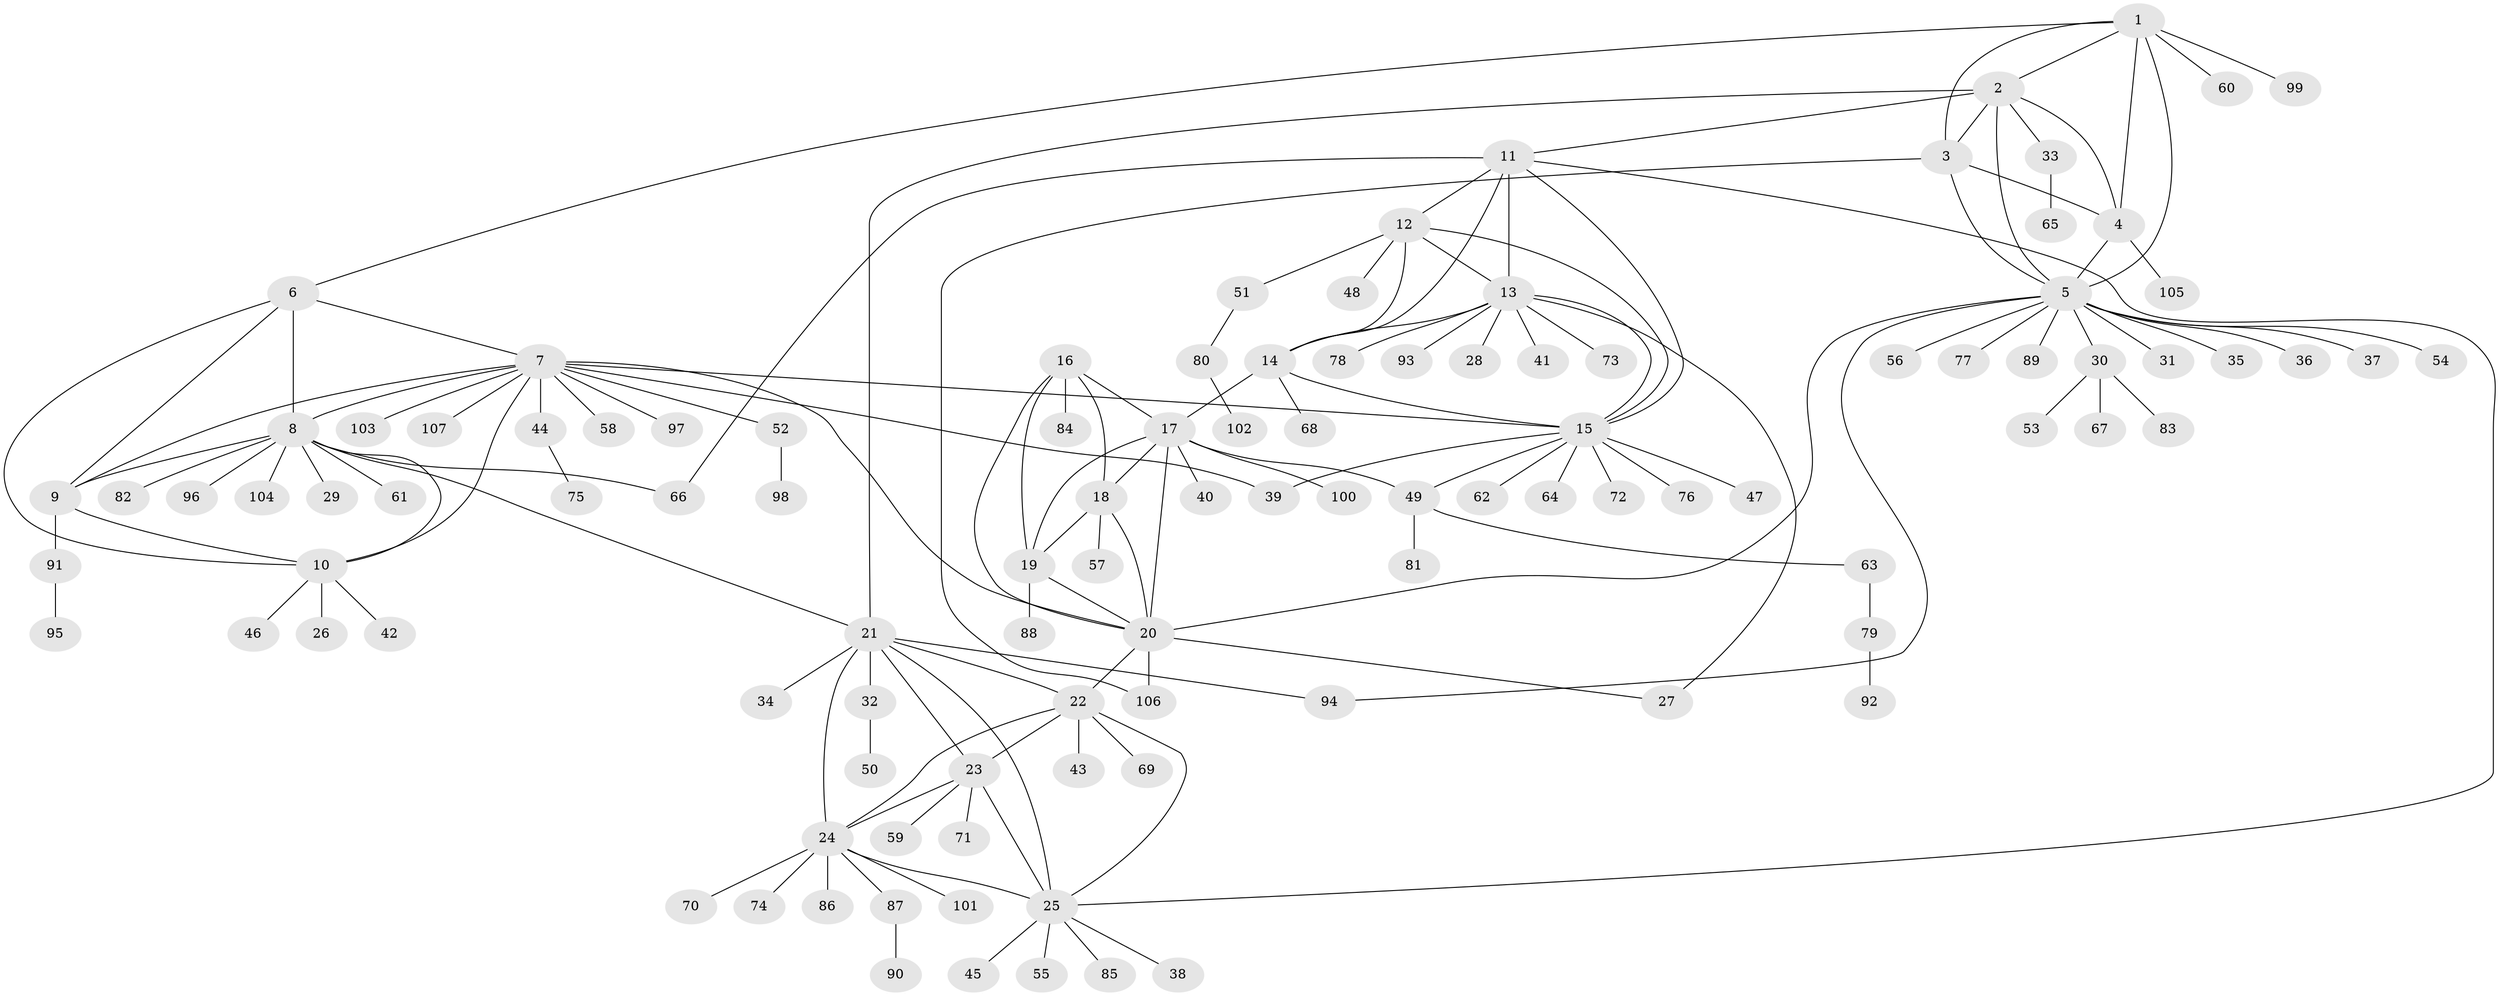 // coarse degree distribution, {5: 0.08536585365853659, 13: 0.024390243902439025, 11: 0.012195121951219513, 9: 0.012195121951219513, 14: 0.012195121951219513, 8: 0.04878048780487805, 4: 0.012195121951219513, 6: 0.012195121951219513, 3: 0.036585365853658534, 7: 0.012195121951219513, 1: 0.6219512195121951, 2: 0.10975609756097561}
// Generated by graph-tools (version 1.1) at 2025/42/03/06/25 10:42:12]
// undirected, 107 vertices, 148 edges
graph export_dot {
graph [start="1"]
  node [color=gray90,style=filled];
  1;
  2;
  3;
  4;
  5;
  6;
  7;
  8;
  9;
  10;
  11;
  12;
  13;
  14;
  15;
  16;
  17;
  18;
  19;
  20;
  21;
  22;
  23;
  24;
  25;
  26;
  27;
  28;
  29;
  30;
  31;
  32;
  33;
  34;
  35;
  36;
  37;
  38;
  39;
  40;
  41;
  42;
  43;
  44;
  45;
  46;
  47;
  48;
  49;
  50;
  51;
  52;
  53;
  54;
  55;
  56;
  57;
  58;
  59;
  60;
  61;
  62;
  63;
  64;
  65;
  66;
  67;
  68;
  69;
  70;
  71;
  72;
  73;
  74;
  75;
  76;
  77;
  78;
  79;
  80;
  81;
  82;
  83;
  84;
  85;
  86;
  87;
  88;
  89;
  90;
  91;
  92;
  93;
  94;
  95;
  96;
  97;
  98;
  99;
  100;
  101;
  102;
  103;
  104;
  105;
  106;
  107;
  1 -- 2;
  1 -- 3;
  1 -- 4;
  1 -- 5;
  1 -- 6;
  1 -- 60;
  1 -- 99;
  2 -- 3;
  2 -- 4;
  2 -- 5;
  2 -- 11;
  2 -- 21;
  2 -- 33;
  3 -- 4;
  3 -- 5;
  3 -- 106;
  4 -- 5;
  4 -- 105;
  5 -- 20;
  5 -- 30;
  5 -- 31;
  5 -- 35;
  5 -- 36;
  5 -- 37;
  5 -- 54;
  5 -- 56;
  5 -- 77;
  5 -- 89;
  5 -- 94;
  6 -- 7;
  6 -- 8;
  6 -- 9;
  6 -- 10;
  7 -- 8;
  7 -- 9;
  7 -- 10;
  7 -- 15;
  7 -- 20;
  7 -- 39;
  7 -- 44;
  7 -- 52;
  7 -- 58;
  7 -- 97;
  7 -- 103;
  7 -- 107;
  8 -- 9;
  8 -- 10;
  8 -- 21;
  8 -- 29;
  8 -- 61;
  8 -- 66;
  8 -- 82;
  8 -- 96;
  8 -- 104;
  9 -- 10;
  9 -- 91;
  10 -- 26;
  10 -- 42;
  10 -- 46;
  11 -- 12;
  11 -- 13;
  11 -- 14;
  11 -- 15;
  11 -- 25;
  11 -- 66;
  12 -- 13;
  12 -- 14;
  12 -- 15;
  12 -- 48;
  12 -- 51;
  13 -- 14;
  13 -- 15;
  13 -- 27;
  13 -- 28;
  13 -- 41;
  13 -- 73;
  13 -- 78;
  13 -- 93;
  14 -- 15;
  14 -- 17;
  14 -- 68;
  15 -- 39;
  15 -- 47;
  15 -- 49;
  15 -- 62;
  15 -- 64;
  15 -- 72;
  15 -- 76;
  16 -- 17;
  16 -- 18;
  16 -- 19;
  16 -- 20;
  16 -- 84;
  17 -- 18;
  17 -- 19;
  17 -- 20;
  17 -- 40;
  17 -- 49;
  17 -- 100;
  18 -- 19;
  18 -- 20;
  18 -- 57;
  19 -- 20;
  19 -- 88;
  20 -- 22;
  20 -- 27;
  20 -- 106;
  21 -- 22;
  21 -- 23;
  21 -- 24;
  21 -- 25;
  21 -- 32;
  21 -- 34;
  21 -- 94;
  22 -- 23;
  22 -- 24;
  22 -- 25;
  22 -- 43;
  22 -- 69;
  23 -- 24;
  23 -- 25;
  23 -- 59;
  23 -- 71;
  24 -- 25;
  24 -- 70;
  24 -- 74;
  24 -- 86;
  24 -- 87;
  24 -- 101;
  25 -- 38;
  25 -- 45;
  25 -- 55;
  25 -- 85;
  30 -- 53;
  30 -- 67;
  30 -- 83;
  32 -- 50;
  33 -- 65;
  44 -- 75;
  49 -- 63;
  49 -- 81;
  51 -- 80;
  52 -- 98;
  63 -- 79;
  79 -- 92;
  80 -- 102;
  87 -- 90;
  91 -- 95;
}
